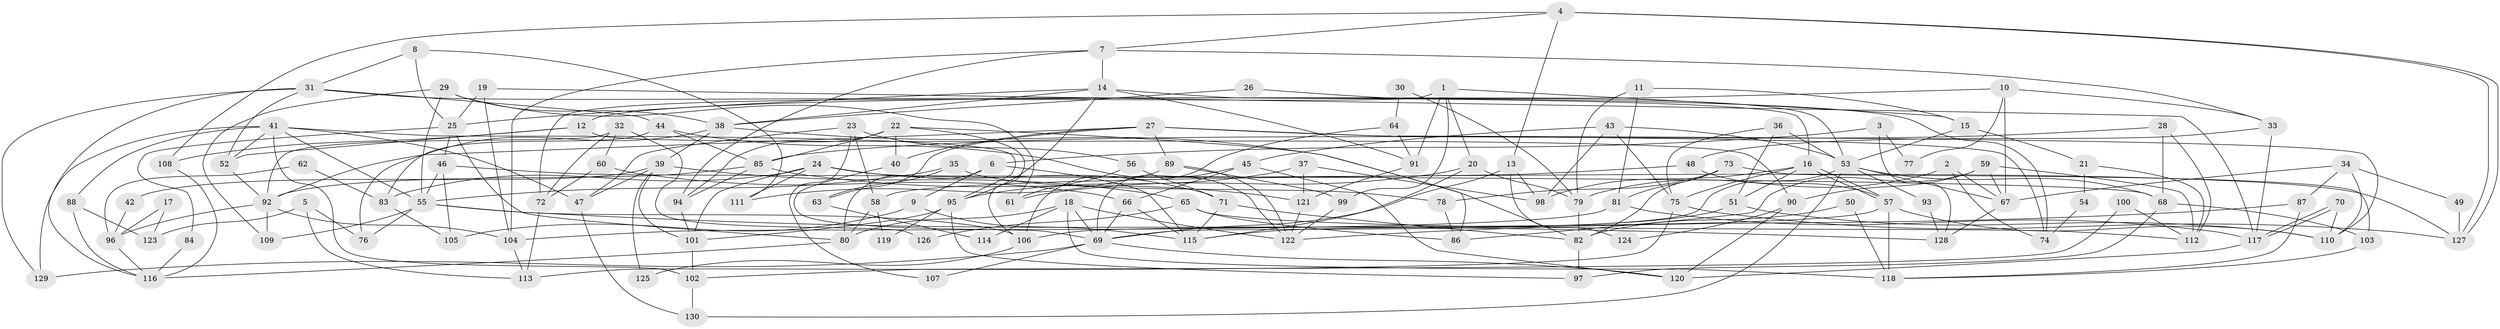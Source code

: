 // coarse degree distribution, {5: 0.2692307692307692, 4: 0.1794871794871795, 3: 0.15384615384615385, 2: 0.15384615384615385, 9: 0.01282051282051282, 7: 0.05128205128205128, 8: 0.0641025641025641, 15: 0.01282051282051282, 6: 0.07692307692307693, 10: 0.01282051282051282, 11: 0.01282051282051282}
// Generated by graph-tools (version 1.1) at 2025/54/03/04/25 21:54:36]
// undirected, 130 vertices, 260 edges
graph export_dot {
graph [start="1"]
  node [color=gray90,style=filled];
  1;
  2;
  3;
  4;
  5;
  6;
  7;
  8;
  9;
  10;
  11;
  12;
  13;
  14;
  15;
  16;
  17;
  18;
  19;
  20;
  21;
  22;
  23;
  24;
  25;
  26;
  27;
  28;
  29;
  30;
  31;
  32;
  33;
  34;
  35;
  36;
  37;
  38;
  39;
  40;
  41;
  42;
  43;
  44;
  45;
  46;
  47;
  48;
  49;
  50;
  51;
  52;
  53;
  54;
  55;
  56;
  57;
  58;
  59;
  60;
  61;
  62;
  63;
  64;
  65;
  66;
  67;
  68;
  69;
  70;
  71;
  72;
  73;
  74;
  75;
  76;
  77;
  78;
  79;
  80;
  81;
  82;
  83;
  84;
  85;
  86;
  87;
  88;
  89;
  90;
  91;
  92;
  93;
  94;
  95;
  96;
  97;
  98;
  99;
  100;
  101;
  102;
  103;
  104;
  105;
  106;
  107;
  108;
  109;
  110;
  111;
  112;
  113;
  114;
  115;
  116;
  117;
  118;
  119;
  120;
  121;
  122;
  123;
  124;
  125;
  126;
  127;
  128;
  129;
  130;
  1 -- 99;
  1 -- 20;
  1 -- 15;
  1 -- 72;
  1 -- 91;
  2 -- 79;
  2 -- 67;
  2 -- 74;
  3 -- 6;
  3 -- 128;
  3 -- 77;
  4 -- 13;
  4 -- 127;
  4 -- 127;
  4 -- 7;
  4 -- 108;
  5 -- 76;
  5 -- 113;
  5 -- 123;
  6 -- 9;
  6 -- 80;
  6 -- 115;
  7 -- 14;
  7 -- 33;
  7 -- 94;
  7 -- 104;
  8 -- 25;
  8 -- 31;
  8 -- 111;
  9 -- 115;
  9 -- 105;
  10 -- 12;
  10 -- 33;
  10 -- 67;
  10 -- 77;
  11 -- 81;
  11 -- 15;
  11 -- 79;
  12 -- 52;
  12 -- 108;
  12 -- 90;
  13 -- 98;
  13 -- 69;
  13 -- 124;
  14 -- 16;
  14 -- 25;
  14 -- 38;
  14 -- 91;
  14 -- 95;
  15 -- 53;
  15 -- 21;
  16 -- 75;
  16 -- 57;
  16 -- 57;
  16 -- 51;
  16 -- 98;
  17 -- 123;
  17 -- 96;
  18 -- 69;
  18 -- 122;
  18 -- 80;
  18 -- 114;
  18 -- 118;
  19 -- 117;
  19 -- 104;
  19 -- 25;
  20 -- 79;
  20 -- 115;
  20 -- 61;
  21 -- 112;
  21 -- 54;
  22 -- 94;
  22 -- 85;
  22 -- 40;
  22 -- 86;
  22 -- 106;
  23 -- 56;
  23 -- 58;
  23 -- 47;
  23 -- 107;
  24 -- 127;
  24 -- 101;
  24 -- 71;
  24 -- 83;
  24 -- 111;
  25 -- 46;
  25 -- 80;
  25 -- 84;
  26 -- 38;
  26 -- 53;
  27 -- 74;
  27 -- 92;
  27 -- 40;
  27 -- 63;
  27 -- 89;
  27 -- 110;
  28 -- 112;
  28 -- 68;
  28 -- 85;
  29 -- 55;
  29 -- 109;
  29 -- 38;
  29 -- 61;
  30 -- 64;
  30 -- 79;
  31 -- 52;
  31 -- 129;
  31 -- 44;
  31 -- 74;
  31 -- 116;
  32 -- 60;
  32 -- 72;
  32 -- 92;
  32 -- 126;
  33 -- 117;
  33 -- 48;
  34 -- 87;
  34 -- 110;
  34 -- 49;
  34 -- 67;
  35 -- 55;
  35 -- 78;
  35 -- 63;
  36 -- 53;
  36 -- 51;
  36 -- 75;
  37 -- 121;
  37 -- 95;
  37 -- 98;
  38 -- 39;
  38 -- 76;
  38 -- 82;
  39 -- 47;
  39 -- 42;
  39 -- 65;
  39 -- 101;
  39 -- 125;
  40 -- 69;
  41 -- 47;
  41 -- 95;
  41 -- 52;
  41 -- 55;
  41 -- 88;
  41 -- 102;
  41 -- 129;
  42 -- 96;
  43 -- 98;
  43 -- 53;
  43 -- 45;
  43 -- 75;
  44 -- 122;
  44 -- 83;
  44 -- 85;
  45 -- 66;
  45 -- 69;
  45 -- 120;
  46 -- 68;
  46 -- 55;
  46 -- 105;
  47 -- 130;
  48 -- 57;
  48 -- 58;
  49 -- 127;
  50 -- 118;
  50 -- 82;
  51 -- 115;
  51 -- 110;
  52 -- 92;
  53 -- 69;
  53 -- 67;
  53 -- 68;
  53 -- 93;
  53 -- 130;
  54 -- 74;
  55 -- 106;
  55 -- 76;
  55 -- 109;
  55 -- 128;
  56 -- 61;
  56 -- 71;
  57 -- 110;
  57 -- 106;
  57 -- 118;
  58 -- 80;
  58 -- 119;
  59 -- 67;
  59 -- 90;
  59 -- 86;
  59 -- 112;
  60 -- 72;
  60 -- 66;
  62 -- 96;
  62 -- 83;
  63 -- 114;
  64 -- 106;
  64 -- 91;
  65 -- 86;
  65 -- 112;
  65 -- 126;
  66 -- 69;
  66 -- 115;
  67 -- 128;
  68 -- 97;
  68 -- 103;
  69 -- 107;
  69 -- 120;
  69 -- 129;
  70 -- 110;
  70 -- 117;
  70 -- 117;
  71 -- 82;
  71 -- 115;
  72 -- 113;
  73 -- 81;
  73 -- 103;
  73 -- 78;
  73 -- 82;
  75 -- 113;
  75 -- 127;
  78 -- 86;
  79 -- 82;
  80 -- 116;
  81 -- 117;
  81 -- 104;
  82 -- 97;
  83 -- 105;
  84 -- 116;
  85 -- 92;
  85 -- 94;
  85 -- 121;
  87 -- 122;
  87 -- 118;
  88 -- 116;
  88 -- 123;
  89 -- 111;
  89 -- 99;
  89 -- 122;
  90 -- 120;
  90 -- 124;
  91 -- 121;
  92 -- 96;
  92 -- 104;
  92 -- 109;
  93 -- 128;
  94 -- 101;
  95 -- 101;
  95 -- 97;
  95 -- 119;
  96 -- 116;
  99 -- 122;
  100 -- 102;
  100 -- 112;
  101 -- 102;
  102 -- 130;
  103 -- 118;
  104 -- 113;
  106 -- 125;
  108 -- 116;
  117 -- 120;
  121 -- 122;
}
